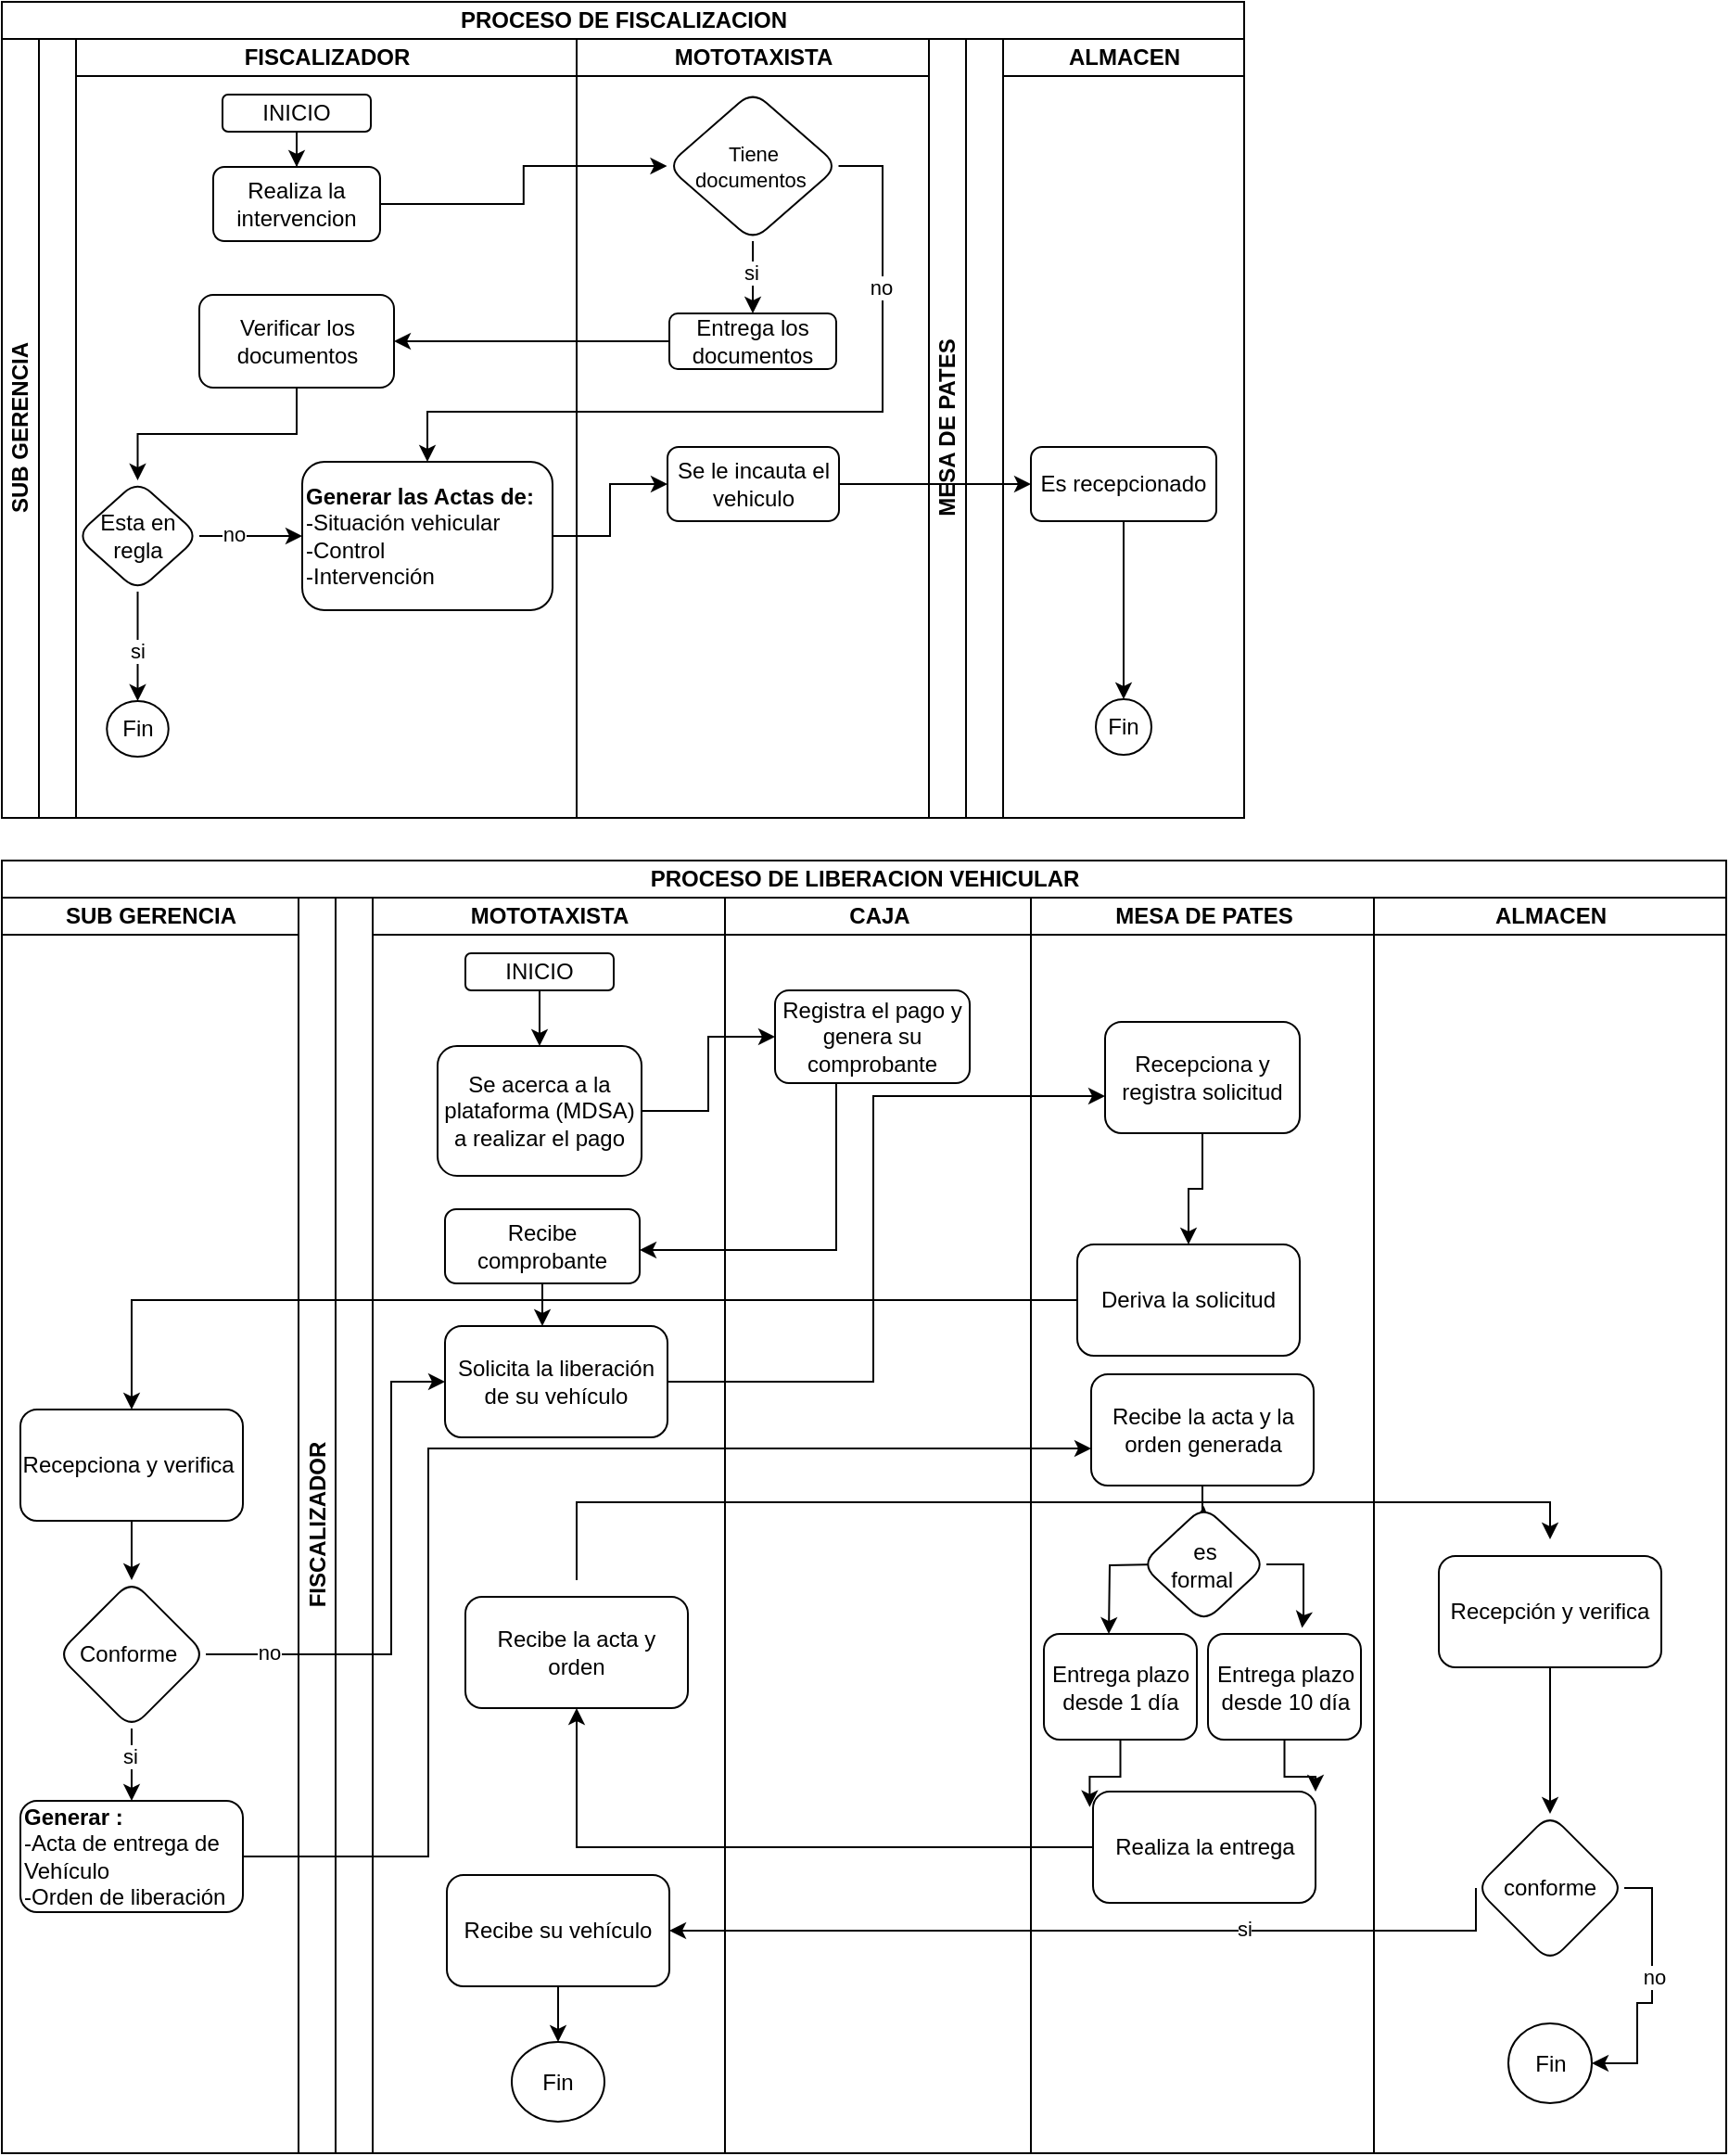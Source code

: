<mxfile version="21.7.5" type="github">
  <diagram id="kgpKYQtTHZ0yAKxKKP6v" name="Page-1">
    <mxGraphModel dx="1595" dy="1918" grid="1" gridSize="10" guides="1" tooltips="1" connect="1" arrows="1" fold="1" page="1" pageScale="1" pageWidth="850" pageHeight="1100" math="0" shadow="0">
      <root>
        <mxCell id="0" />
        <mxCell id="1" parent="0" />
        <mxCell id="HwZoV1itRJIIL3aCf-NI-1" value="PROCESO DE FISCALIZACION" style="swimlane;childLayout=stackLayout;resizeParent=1;resizeParentMax=0;startSize=20;html=1;" vertex="1" parent="1">
          <mxGeometry x="80" y="-1080" width="670" height="440" as="geometry" />
        </mxCell>
        <mxCell id="HwZoV1itRJIIL3aCf-NI-2" value="SUB GERENCIA" style="swimlane;startSize=20;html=1;" vertex="1" collapsed="1" parent="HwZoV1itRJIIL3aCf-NI-1">
          <mxGeometry y="20" width="40" height="420" as="geometry">
            <mxRectangle y="20" width="140" height="420" as="alternateBounds" />
          </mxGeometry>
        </mxCell>
        <mxCell id="HwZoV1itRJIIL3aCf-NI-3" value="FISCALIZADOR" style="swimlane;startSize=20;html=1;" vertex="1" parent="HwZoV1itRJIIL3aCf-NI-1">
          <mxGeometry x="40" y="20" width="270" height="420" as="geometry" />
        </mxCell>
        <mxCell id="HwZoV1itRJIIL3aCf-NI-17" value="" style="edgeStyle=orthogonalEdgeStyle;rounded=0;orthogonalLoop=1;jettySize=auto;html=1;" edge="1" parent="HwZoV1itRJIIL3aCf-NI-3" source="HwZoV1itRJIIL3aCf-NI-12" target="HwZoV1itRJIIL3aCf-NI-16">
          <mxGeometry relative="1" as="geometry" />
        </mxCell>
        <mxCell id="HwZoV1itRJIIL3aCf-NI-12" value="INICIO" style="rounded=1;whiteSpace=wrap;html=1;" vertex="1" parent="HwZoV1itRJIIL3aCf-NI-3">
          <mxGeometry x="79" y="30" width="80" height="20" as="geometry" />
        </mxCell>
        <mxCell id="HwZoV1itRJIIL3aCf-NI-16" value="Realiza la intervencion" style="whiteSpace=wrap;html=1;rounded=1;" vertex="1" parent="HwZoV1itRJIIL3aCf-NI-3">
          <mxGeometry x="74" y="69" width="90" height="40" as="geometry" />
        </mxCell>
        <mxCell id="HwZoV1itRJIIL3aCf-NI-26" value="" style="edgeStyle=orthogonalEdgeStyle;rounded=0;orthogonalLoop=1;jettySize=auto;html=1;" edge="1" parent="HwZoV1itRJIIL3aCf-NI-3" source="HwZoV1itRJIIL3aCf-NI-23" target="HwZoV1itRJIIL3aCf-NI-25">
          <mxGeometry relative="1" as="geometry" />
        </mxCell>
        <mxCell id="HwZoV1itRJIIL3aCf-NI-23" value="Verificar los documentos" style="whiteSpace=wrap;html=1;rounded=1;" vertex="1" parent="HwZoV1itRJIIL3aCf-NI-3">
          <mxGeometry x="66.5" y="138" width="105" height="50" as="geometry" />
        </mxCell>
        <mxCell id="HwZoV1itRJIIL3aCf-NI-38" value="" style="edgeStyle=orthogonalEdgeStyle;rounded=0;orthogonalLoop=1;jettySize=auto;html=1;" edge="1" parent="HwZoV1itRJIIL3aCf-NI-3" source="HwZoV1itRJIIL3aCf-NI-25" target="HwZoV1itRJIIL3aCf-NI-37">
          <mxGeometry relative="1" as="geometry" />
        </mxCell>
        <mxCell id="HwZoV1itRJIIL3aCf-NI-39" value="si" style="edgeLabel;html=1;align=center;verticalAlign=middle;resizable=0;points=[];" vertex="1" connectable="0" parent="HwZoV1itRJIIL3aCf-NI-38">
          <mxGeometry x="0.072" y="-1" relative="1" as="geometry">
            <mxPoint as="offset" />
          </mxGeometry>
        </mxCell>
        <mxCell id="HwZoV1itRJIIL3aCf-NI-41" value="" style="edgeStyle=orthogonalEdgeStyle;rounded=0;orthogonalLoop=1;jettySize=auto;html=1;" edge="1" parent="HwZoV1itRJIIL3aCf-NI-3" source="HwZoV1itRJIIL3aCf-NI-25" target="HwZoV1itRJIIL3aCf-NI-40">
          <mxGeometry relative="1" as="geometry" />
        </mxCell>
        <mxCell id="HwZoV1itRJIIL3aCf-NI-42" value="no" style="edgeLabel;html=1;align=center;verticalAlign=middle;resizable=0;points=[];" vertex="1" connectable="0" parent="HwZoV1itRJIIL3aCf-NI-41">
          <mxGeometry x="-0.347" y="1" relative="1" as="geometry">
            <mxPoint as="offset" />
          </mxGeometry>
        </mxCell>
        <mxCell id="HwZoV1itRJIIL3aCf-NI-25" value="Esta en&lt;br&gt;&amp;nbsp;regla&amp;nbsp;" style="rhombus;whiteSpace=wrap;html=1;rounded=1;" vertex="1" parent="HwZoV1itRJIIL3aCf-NI-3">
          <mxGeometry y="238" width="66.5" height="60" as="geometry" />
        </mxCell>
        <mxCell id="HwZoV1itRJIIL3aCf-NI-37" value="Fin" style="ellipse;whiteSpace=wrap;html=1;rounded=1;" vertex="1" parent="HwZoV1itRJIIL3aCf-NI-3">
          <mxGeometry x="16.63" y="357" width="33.25" height="30" as="geometry" />
        </mxCell>
        <mxCell id="HwZoV1itRJIIL3aCf-NI-40" value="&lt;b&gt;Generar las Actas de:&lt;br&gt;&lt;/b&gt;-Situación vehicular&lt;br&gt;-Control&lt;br&gt;-Intervención" style="whiteSpace=wrap;html=1;rounded=1;align=left;" vertex="1" parent="HwZoV1itRJIIL3aCf-NI-3">
          <mxGeometry x="122" y="228" width="135" height="80" as="geometry" />
        </mxCell>
        <mxCell id="HwZoV1itRJIIL3aCf-NI-4" value="MOTOTAXISTA" style="swimlane;startSize=20;html=1;" vertex="1" parent="HwZoV1itRJIIL3aCf-NI-1">
          <mxGeometry x="310" y="20" width="190" height="420" as="geometry" />
        </mxCell>
        <mxCell id="HwZoV1itRJIIL3aCf-NI-18" value="Entrega los documentos" style="whiteSpace=wrap;html=1;rounded=1;" vertex="1" parent="HwZoV1itRJIIL3aCf-NI-4">
          <mxGeometry x="50" y="148" width="90" height="30" as="geometry" />
        </mxCell>
        <mxCell id="HwZoV1itRJIIL3aCf-NI-31" style="edgeStyle=orthogonalEdgeStyle;rounded=0;orthogonalLoop=1;jettySize=auto;html=1;entryX=0.5;entryY=0;entryDx=0;entryDy=0;" edge="1" parent="HwZoV1itRJIIL3aCf-NI-4" source="HwZoV1itRJIIL3aCf-NI-28" target="HwZoV1itRJIIL3aCf-NI-18">
          <mxGeometry relative="1" as="geometry" />
        </mxCell>
        <mxCell id="HwZoV1itRJIIL3aCf-NI-33" value="si" style="edgeLabel;html=1;align=center;verticalAlign=middle;resizable=0;points=[];" vertex="1" connectable="0" parent="HwZoV1itRJIIL3aCf-NI-31">
          <mxGeometry x="-0.137" y="-1" relative="1" as="geometry">
            <mxPoint as="offset" />
          </mxGeometry>
        </mxCell>
        <mxCell id="HwZoV1itRJIIL3aCf-NI-28" value="&lt;font style=&quot;font-size: 11px;&quot;&gt;Tiene documentos&amp;nbsp;&lt;/font&gt;" style="rhombus;whiteSpace=wrap;html=1;rounded=1;fontSize=11;" vertex="1" parent="HwZoV1itRJIIL3aCf-NI-4">
          <mxGeometry x="48.75" y="28" width="92.5" height="81" as="geometry" />
        </mxCell>
        <mxCell id="HwZoV1itRJIIL3aCf-NI-43" value="Se le incauta el vehiculo" style="whiteSpace=wrap;html=1;align=center;rounded=1;" vertex="1" parent="HwZoV1itRJIIL3aCf-NI-4">
          <mxGeometry x="49" y="220" width="92.5" height="40" as="geometry" />
        </mxCell>
        <mxCell id="HwZoV1itRJIIL3aCf-NI-10" value="MESA DE PATES" style="swimlane;startSize=20;html=1;verticalAlign=middle;" vertex="1" collapsed="1" parent="HwZoV1itRJIIL3aCf-NI-1">
          <mxGeometry x="500" y="20" width="40" height="420" as="geometry">
            <mxRectangle x="500" y="20" width="130" height="420" as="alternateBounds" />
          </mxGeometry>
        </mxCell>
        <mxCell id="HwZoV1itRJIIL3aCf-NI-11" value="ALMACEN" style="swimlane;startSize=20;html=1;" vertex="1" parent="HwZoV1itRJIIL3aCf-NI-1">
          <mxGeometry x="540" y="20" width="130" height="420" as="geometry" />
        </mxCell>
        <mxCell id="HwZoV1itRJIIL3aCf-NI-48" value="" style="edgeStyle=orthogonalEdgeStyle;rounded=0;orthogonalLoop=1;jettySize=auto;html=1;" edge="1" parent="HwZoV1itRJIIL3aCf-NI-11" source="HwZoV1itRJIIL3aCf-NI-45" target="HwZoV1itRJIIL3aCf-NI-47">
          <mxGeometry relative="1" as="geometry" />
        </mxCell>
        <mxCell id="HwZoV1itRJIIL3aCf-NI-45" value="Es recepcionado" style="whiteSpace=wrap;html=1;rounded=1;" vertex="1" parent="HwZoV1itRJIIL3aCf-NI-11">
          <mxGeometry x="15" y="220" width="100" height="40" as="geometry" />
        </mxCell>
        <mxCell id="HwZoV1itRJIIL3aCf-NI-47" value="Fin" style="ellipse;whiteSpace=wrap;html=1;rounded=1;" vertex="1" parent="HwZoV1itRJIIL3aCf-NI-11">
          <mxGeometry x="50" y="356" width="30" height="30" as="geometry" />
        </mxCell>
        <mxCell id="HwZoV1itRJIIL3aCf-NI-29" value="" style="edgeStyle=orthogonalEdgeStyle;rounded=0;orthogonalLoop=1;jettySize=auto;html=1;" edge="1" parent="HwZoV1itRJIIL3aCf-NI-1" source="HwZoV1itRJIIL3aCf-NI-16" target="HwZoV1itRJIIL3aCf-NI-28">
          <mxGeometry relative="1" as="geometry" />
        </mxCell>
        <mxCell id="HwZoV1itRJIIL3aCf-NI-32" style="edgeStyle=orthogonalEdgeStyle;rounded=0;orthogonalLoop=1;jettySize=auto;html=1;entryX=1;entryY=0.5;entryDx=0;entryDy=0;" edge="1" parent="HwZoV1itRJIIL3aCf-NI-1" source="HwZoV1itRJIIL3aCf-NI-18" target="HwZoV1itRJIIL3aCf-NI-23">
          <mxGeometry relative="1" as="geometry" />
        </mxCell>
        <mxCell id="HwZoV1itRJIIL3aCf-NI-44" value="" style="edgeStyle=orthogonalEdgeStyle;rounded=0;orthogonalLoop=1;jettySize=auto;html=1;" edge="1" parent="HwZoV1itRJIIL3aCf-NI-1" source="HwZoV1itRJIIL3aCf-NI-40" target="HwZoV1itRJIIL3aCf-NI-43">
          <mxGeometry relative="1" as="geometry" />
        </mxCell>
        <mxCell id="HwZoV1itRJIIL3aCf-NI-46" value="" style="edgeStyle=orthogonalEdgeStyle;rounded=0;orthogonalLoop=1;jettySize=auto;html=1;" edge="1" parent="HwZoV1itRJIIL3aCf-NI-1" source="HwZoV1itRJIIL3aCf-NI-43" target="HwZoV1itRJIIL3aCf-NI-45">
          <mxGeometry relative="1" as="geometry" />
        </mxCell>
        <mxCell id="HwZoV1itRJIIL3aCf-NI-49" style="edgeStyle=orthogonalEdgeStyle;rounded=0;orthogonalLoop=1;jettySize=auto;html=1;entryX=0.5;entryY=0;entryDx=0;entryDy=0;exitX=1;exitY=0.5;exitDx=0;exitDy=0;" edge="1" parent="HwZoV1itRJIIL3aCf-NI-1" source="HwZoV1itRJIIL3aCf-NI-28" target="HwZoV1itRJIIL3aCf-NI-40">
          <mxGeometry relative="1" as="geometry">
            <Array as="points">
              <mxPoint x="475" y="89" />
              <mxPoint x="475" y="221" />
              <mxPoint x="230" y="221" />
            </Array>
          </mxGeometry>
        </mxCell>
        <mxCell id="HwZoV1itRJIIL3aCf-NI-50" value="no" style="edgeLabel;html=1;align=center;verticalAlign=middle;resizable=0;points=[];" vertex="1" connectable="0" parent="HwZoV1itRJIIL3aCf-NI-49">
          <mxGeometry x="-0.586" y="-1" relative="1" as="geometry">
            <mxPoint as="offset" />
          </mxGeometry>
        </mxCell>
        <mxCell id="HwZoV1itRJIIL3aCf-NI-51" value="PROCESO DE LIBERACION VEHICULAR" style="swimlane;childLayout=stackLayout;resizeParent=1;resizeParentMax=0;startSize=20;html=1;" vertex="1" parent="1">
          <mxGeometry x="80" y="-617" width="930" height="697" as="geometry" />
        </mxCell>
        <mxCell id="HwZoV1itRJIIL3aCf-NI-52" value="SUB GERENCIA" style="swimlane;startSize=20;html=1;" vertex="1" parent="HwZoV1itRJIIL3aCf-NI-51">
          <mxGeometry y="20" width="160" height="677" as="geometry">
            <mxRectangle y="20" width="40" height="650" as="alternateBounds" />
          </mxGeometry>
        </mxCell>
        <mxCell id="HwZoV1itRJIIL3aCf-NI-103" value="" style="edgeStyle=orthogonalEdgeStyle;rounded=0;orthogonalLoop=1;jettySize=auto;html=1;" edge="1" parent="HwZoV1itRJIIL3aCf-NI-52" source="HwZoV1itRJIIL3aCf-NI-100" target="HwZoV1itRJIIL3aCf-NI-102">
          <mxGeometry relative="1" as="geometry" />
        </mxCell>
        <mxCell id="HwZoV1itRJIIL3aCf-NI-100" value="Recepciona y verifica&amp;nbsp;" style="whiteSpace=wrap;html=1;rounded=1;" vertex="1" parent="HwZoV1itRJIIL3aCf-NI-52">
          <mxGeometry x="10" y="276" width="120" height="60" as="geometry" />
        </mxCell>
        <mxCell id="HwZoV1itRJIIL3aCf-NI-102" value="Conforme&amp;nbsp;" style="rhombus;whiteSpace=wrap;html=1;rounded=1;" vertex="1" parent="HwZoV1itRJIIL3aCf-NI-52">
          <mxGeometry x="30" y="368" width="80" height="80" as="geometry" />
        </mxCell>
        <mxCell id="HwZoV1itRJIIL3aCf-NI-104" value="&lt;b&gt;Generar :&lt;br&gt;&lt;/b&gt;-Acta de entrega de Vehículo&lt;br&gt;-Orden de liberación" style="whiteSpace=wrap;html=1;rounded=1;align=left;" vertex="1" parent="HwZoV1itRJIIL3aCf-NI-52">
          <mxGeometry x="10" y="487" width="120" height="60" as="geometry" />
        </mxCell>
        <mxCell id="HwZoV1itRJIIL3aCf-NI-105" value="" style="edgeStyle=orthogonalEdgeStyle;rounded=0;orthogonalLoop=1;jettySize=auto;html=1;" edge="1" parent="HwZoV1itRJIIL3aCf-NI-52" source="HwZoV1itRJIIL3aCf-NI-102" target="HwZoV1itRJIIL3aCf-NI-104">
          <mxGeometry relative="1" as="geometry" />
        </mxCell>
        <mxCell id="HwZoV1itRJIIL3aCf-NI-106" value="si" style="edgeLabel;html=1;align=center;verticalAlign=middle;resizable=0;points=[];" vertex="1" connectable="0" parent="HwZoV1itRJIIL3aCf-NI-105">
          <mxGeometry x="-0.281" y="-1" relative="1" as="geometry">
            <mxPoint as="offset" />
          </mxGeometry>
        </mxCell>
        <mxCell id="HwZoV1itRJIIL3aCf-NI-53" value="FISCALIZADOR" style="swimlane;startSize=20;html=1;" vertex="1" collapsed="1" parent="HwZoV1itRJIIL3aCf-NI-51">
          <mxGeometry x="160" y="20" width="40" height="677" as="geometry">
            <mxRectangle x="40" y="20" width="270" height="420" as="alternateBounds" />
          </mxGeometry>
        </mxCell>
        <mxCell id="HwZoV1itRJIIL3aCf-NI-66" value="MOTOTAXISTA" style="swimlane;startSize=20;html=1;" vertex="1" parent="HwZoV1itRJIIL3aCf-NI-51">
          <mxGeometry x="200" y="20" width="190" height="677" as="geometry" />
        </mxCell>
        <mxCell id="HwZoV1itRJIIL3aCf-NI-89" value="" style="edgeStyle=orthogonalEdgeStyle;rounded=0;orthogonalLoop=1;jettySize=auto;html=1;" edge="1" parent="HwZoV1itRJIIL3aCf-NI-66" source="HwZoV1itRJIIL3aCf-NI-83" target="HwZoV1itRJIIL3aCf-NI-88">
          <mxGeometry relative="1" as="geometry" />
        </mxCell>
        <mxCell id="HwZoV1itRJIIL3aCf-NI-83" value="INICIO" style="rounded=1;whiteSpace=wrap;html=1;" vertex="1" parent="HwZoV1itRJIIL3aCf-NI-66">
          <mxGeometry x="50" y="30" width="80" height="20" as="geometry" />
        </mxCell>
        <mxCell id="HwZoV1itRJIIL3aCf-NI-88" value="Se acerca a la plataforma (MDSA) a realizar el pago" style="whiteSpace=wrap;html=1;rounded=1;" vertex="1" parent="HwZoV1itRJIIL3aCf-NI-66">
          <mxGeometry x="35" y="80" width="110" height="70" as="geometry" />
        </mxCell>
        <mxCell id="HwZoV1itRJIIL3aCf-NI-92" value="Recibe &lt;br&gt;comprobante" style="whiteSpace=wrap;html=1;rounded=1;" vertex="1" parent="HwZoV1itRJIIL3aCf-NI-66">
          <mxGeometry x="39" y="168" width="105" height="40" as="geometry" />
        </mxCell>
        <mxCell id="HwZoV1itRJIIL3aCf-NI-94" value="Solicita la liberación de su vehículo" style="whiteSpace=wrap;html=1;rounded=1;" vertex="1" parent="HwZoV1itRJIIL3aCf-NI-66">
          <mxGeometry x="39" y="231" width="120" height="60" as="geometry" />
        </mxCell>
        <mxCell id="HwZoV1itRJIIL3aCf-NI-95" value="" style="edgeStyle=orthogonalEdgeStyle;rounded=0;orthogonalLoop=1;jettySize=auto;html=1;" edge="1" parent="HwZoV1itRJIIL3aCf-NI-66" source="HwZoV1itRJIIL3aCf-NI-92" target="HwZoV1itRJIIL3aCf-NI-94">
          <mxGeometry relative="1" as="geometry">
            <Array as="points">
              <mxPoint x="91" y="290" />
            </Array>
          </mxGeometry>
        </mxCell>
        <mxCell id="HwZoV1itRJIIL3aCf-NI-117" value="" style="edgeStyle=orthogonalEdgeStyle;rounded=0;orthogonalLoop=1;jettySize=auto;html=1;" edge="1" parent="HwZoV1itRJIIL3aCf-NI-66" source="HwZoV1itRJIIL3aCf-NI-113" target="HwZoV1itRJIIL3aCf-NI-116">
          <mxGeometry relative="1" as="geometry" />
        </mxCell>
        <mxCell id="HwZoV1itRJIIL3aCf-NI-113" value="Recibe su vehículo" style="whiteSpace=wrap;html=1;rounded=1;" vertex="1" parent="HwZoV1itRJIIL3aCf-NI-66">
          <mxGeometry x="40" y="527" width="120" height="60" as="geometry" />
        </mxCell>
        <mxCell id="HwZoV1itRJIIL3aCf-NI-116" value="Fin" style="ellipse;whiteSpace=wrap;html=1;rounded=1;" vertex="1" parent="HwZoV1itRJIIL3aCf-NI-66">
          <mxGeometry x="75" y="617" width="50" height="43" as="geometry" />
        </mxCell>
        <mxCell id="HwZoV1itRJIIL3aCf-NI-127" value="Recibe la acta y orden" style="whiteSpace=wrap;html=1;rounded=1;" vertex="1" parent="HwZoV1itRJIIL3aCf-NI-66">
          <mxGeometry x="50" y="377" width="120" height="60" as="geometry" />
        </mxCell>
        <mxCell id="HwZoV1itRJIIL3aCf-NI-72" value="CAJA" style="swimlane;startSize=20;html=1;verticalAlign=middle;" vertex="1" parent="HwZoV1itRJIIL3aCf-NI-51">
          <mxGeometry x="390" y="20" width="165" height="677" as="geometry">
            <mxRectangle x="500" y="20" width="40" height="420" as="alternateBounds" />
          </mxGeometry>
        </mxCell>
        <mxCell id="HwZoV1itRJIIL3aCf-NI-90" value="Registra el pago y genera su comprobante" style="whiteSpace=wrap;html=1;rounded=1;" vertex="1" parent="HwZoV1itRJIIL3aCf-NI-72">
          <mxGeometry x="27" y="50" width="105" height="50" as="geometry" />
        </mxCell>
        <mxCell id="HwZoV1itRJIIL3aCf-NI-140" style="edgeStyle=orthogonalEdgeStyle;rounded=0;orthogonalLoop=1;jettySize=auto;html=1;entryX=0.5;entryY=0;entryDx=0;entryDy=0;" edge="1" parent="HwZoV1itRJIIL3aCf-NI-72">
          <mxGeometry relative="1" as="geometry">
            <mxPoint x="-80" y="368" as="sourcePoint" />
            <mxPoint x="445" y="346" as="targetPoint" />
            <Array as="points">
              <mxPoint x="-80" y="326" />
              <mxPoint x="445" y="326" />
            </Array>
          </mxGeometry>
        </mxCell>
        <mxCell id="HwZoV1itRJIIL3aCf-NI-73" value="MESA DE PATES" style="swimlane;startSize=20;html=1;" vertex="1" parent="HwZoV1itRJIIL3aCf-NI-51">
          <mxGeometry x="555" y="20" width="185" height="677" as="geometry" />
        </mxCell>
        <mxCell id="HwZoV1itRJIIL3aCf-NI-99" value="" style="edgeStyle=orthogonalEdgeStyle;rounded=0;orthogonalLoop=1;jettySize=auto;html=1;" edge="1" parent="HwZoV1itRJIIL3aCf-NI-73" source="HwZoV1itRJIIL3aCf-NI-96" target="HwZoV1itRJIIL3aCf-NI-98">
          <mxGeometry relative="1" as="geometry" />
        </mxCell>
        <mxCell id="HwZoV1itRJIIL3aCf-NI-96" value="Recepciona y registra solicitud" style="whiteSpace=wrap;html=1;rounded=1;" vertex="1" parent="HwZoV1itRJIIL3aCf-NI-73">
          <mxGeometry x="40" y="67" width="105" height="60" as="geometry" />
        </mxCell>
        <mxCell id="HwZoV1itRJIIL3aCf-NI-98" value="Deriva la solicitud" style="whiteSpace=wrap;html=1;rounded=1;" vertex="1" parent="HwZoV1itRJIIL3aCf-NI-73">
          <mxGeometry x="25" y="187" width="120" height="60" as="geometry" />
        </mxCell>
        <mxCell id="HwZoV1itRJIIL3aCf-NI-130" value="" style="edgeStyle=orthogonalEdgeStyle;rounded=0;orthogonalLoop=1;jettySize=auto;html=1;" edge="1" parent="HwZoV1itRJIIL3aCf-NI-73" source="HwZoV1itRJIIL3aCf-NI-107" target="HwZoV1itRJIIL3aCf-NI-129">
          <mxGeometry relative="1" as="geometry" />
        </mxCell>
        <mxCell id="HwZoV1itRJIIL3aCf-NI-107" value="Recibe la acta y la orden generada" style="whiteSpace=wrap;html=1;align=center;rounded=1;" vertex="1" parent="HwZoV1itRJIIL3aCf-NI-73">
          <mxGeometry x="32.5" y="257" width="120" height="60" as="geometry" />
        </mxCell>
        <mxCell id="HwZoV1itRJIIL3aCf-NI-125" value="Realiza la entrega" style="whiteSpace=wrap;html=1;rounded=1;" vertex="1" parent="HwZoV1itRJIIL3aCf-NI-73">
          <mxGeometry x="33.5" y="482" width="120" height="60" as="geometry" />
        </mxCell>
        <mxCell id="HwZoV1itRJIIL3aCf-NI-133" style="edgeStyle=orthogonalEdgeStyle;rounded=0;orthogonalLoop=1;jettySize=auto;html=1;exitX=0;exitY=0.5;exitDx=0;exitDy=0;" edge="1" parent="HwZoV1itRJIIL3aCf-NI-73">
          <mxGeometry relative="1" as="geometry">
            <mxPoint x="68.5" y="359.5" as="sourcePoint" />
            <mxPoint x="42" y="397" as="targetPoint" />
          </mxGeometry>
        </mxCell>
        <mxCell id="HwZoV1itRJIIL3aCf-NI-135" style="edgeStyle=orthogonalEdgeStyle;rounded=0;orthogonalLoop=1;jettySize=auto;html=1;entryX=0.615;entryY=-0.056;entryDx=0;entryDy=0;entryPerimeter=0;" edge="1" parent="HwZoV1itRJIIL3aCf-NI-73" source="HwZoV1itRJIIL3aCf-NI-129" target="HwZoV1itRJIIL3aCf-NI-134">
          <mxGeometry relative="1" as="geometry">
            <mxPoint x="145" y="387" as="targetPoint" />
            <Array as="points">
              <mxPoint x="147" y="360" />
              <mxPoint x="147" y="388" />
              <mxPoint x="146" y="388" />
            </Array>
          </mxGeometry>
        </mxCell>
        <mxCell id="HwZoV1itRJIIL3aCf-NI-129" value="es &lt;br&gt;formal&amp;nbsp;" style="rhombus;whiteSpace=wrap;html=1;rounded=1;" vertex="1" parent="HwZoV1itRJIIL3aCf-NI-73">
          <mxGeometry x="59.5" y="328" width="67.5" height="63" as="geometry" />
        </mxCell>
        <mxCell id="HwZoV1itRJIIL3aCf-NI-139" style="edgeStyle=orthogonalEdgeStyle;rounded=0;orthogonalLoop=1;jettySize=auto;html=1;entryX=-0.015;entryY=0.139;entryDx=0;entryDy=0;entryPerimeter=0;" edge="1" parent="HwZoV1itRJIIL3aCf-NI-73" source="HwZoV1itRJIIL3aCf-NI-131" target="HwZoV1itRJIIL3aCf-NI-125">
          <mxGeometry relative="1" as="geometry" />
        </mxCell>
        <mxCell id="HwZoV1itRJIIL3aCf-NI-131" value="Entrega plazo &lt;br&gt;desde 1 día" style="whiteSpace=wrap;html=1;rounded=1;" vertex="1" parent="HwZoV1itRJIIL3aCf-NI-73">
          <mxGeometry x="7" y="397" width="82.5" height="57" as="geometry" />
        </mxCell>
        <mxCell id="HwZoV1itRJIIL3aCf-NI-138" style="edgeStyle=orthogonalEdgeStyle;rounded=0;orthogonalLoop=1;jettySize=auto;html=1;entryX=1;entryY=0;entryDx=0;entryDy=0;" edge="1" parent="HwZoV1itRJIIL3aCf-NI-73" source="HwZoV1itRJIIL3aCf-NI-134" target="HwZoV1itRJIIL3aCf-NI-125">
          <mxGeometry relative="1" as="geometry" />
        </mxCell>
        <mxCell id="HwZoV1itRJIIL3aCf-NI-134" value="Entrega plazo &lt;br&gt;desde 10 día" style="whiteSpace=wrap;html=1;rounded=1;" vertex="1" parent="HwZoV1itRJIIL3aCf-NI-73">
          <mxGeometry x="95.5" y="397" width="82.5" height="57" as="geometry" />
        </mxCell>
        <mxCell id="HwZoV1itRJIIL3aCf-NI-86" value="ALMACEN" style="swimlane;startSize=20;html=1;" vertex="1" parent="HwZoV1itRJIIL3aCf-NI-51">
          <mxGeometry x="740" y="20" width="190" height="677" as="geometry">
            <mxRectangle x="670" y="20" width="40" height="670" as="alternateBounds" />
          </mxGeometry>
        </mxCell>
        <mxCell id="HwZoV1itRJIIL3aCf-NI-112" value="" style="edgeStyle=orthogonalEdgeStyle;rounded=0;orthogonalLoop=1;jettySize=auto;html=1;" edge="1" parent="HwZoV1itRJIIL3aCf-NI-86" source="HwZoV1itRJIIL3aCf-NI-109" target="HwZoV1itRJIIL3aCf-NI-111">
          <mxGeometry relative="1" as="geometry" />
        </mxCell>
        <mxCell id="HwZoV1itRJIIL3aCf-NI-109" value="Recepción y verifica" style="whiteSpace=wrap;html=1;rounded=1;" vertex="1" parent="HwZoV1itRJIIL3aCf-NI-86">
          <mxGeometry x="35" y="355" width="120" height="60" as="geometry" />
        </mxCell>
        <mxCell id="HwZoV1itRJIIL3aCf-NI-119" value="" style="edgeStyle=orthogonalEdgeStyle;rounded=0;orthogonalLoop=1;jettySize=auto;html=1;" edge="1" parent="HwZoV1itRJIIL3aCf-NI-86" source="HwZoV1itRJIIL3aCf-NI-111" target="HwZoV1itRJIIL3aCf-NI-118">
          <mxGeometry relative="1" as="geometry">
            <Array as="points">
              <mxPoint x="150" y="534" />
              <mxPoint x="150" y="596" />
              <mxPoint x="142" y="596" />
            </Array>
          </mxGeometry>
        </mxCell>
        <mxCell id="HwZoV1itRJIIL3aCf-NI-120" value="no" style="edgeLabel;html=1;align=center;verticalAlign=middle;resizable=0;points=[];" vertex="1" connectable="0" parent="HwZoV1itRJIIL3aCf-NI-119">
          <mxGeometry x="-0.114" y="1" relative="1" as="geometry">
            <mxPoint as="offset" />
          </mxGeometry>
        </mxCell>
        <mxCell id="HwZoV1itRJIIL3aCf-NI-111" value="conforme" style="rhombus;whiteSpace=wrap;html=1;rounded=1;" vertex="1" parent="HwZoV1itRJIIL3aCf-NI-86">
          <mxGeometry x="55" y="494" width="80" height="80" as="geometry" />
        </mxCell>
        <mxCell id="HwZoV1itRJIIL3aCf-NI-118" value="Fin" style="ellipse;whiteSpace=wrap;html=1;rounded=1;" vertex="1" parent="HwZoV1itRJIIL3aCf-NI-86">
          <mxGeometry x="72.5" y="607" width="45" height="43" as="geometry" />
        </mxCell>
        <mxCell id="HwZoV1itRJIIL3aCf-NI-91" value="" style="edgeStyle=orthogonalEdgeStyle;rounded=0;orthogonalLoop=1;jettySize=auto;html=1;" edge="1" parent="HwZoV1itRJIIL3aCf-NI-51" source="HwZoV1itRJIIL3aCf-NI-88" target="HwZoV1itRJIIL3aCf-NI-90">
          <mxGeometry relative="1" as="geometry" />
        </mxCell>
        <mxCell id="HwZoV1itRJIIL3aCf-NI-93" value="" style="edgeStyle=orthogonalEdgeStyle;rounded=0;orthogonalLoop=1;jettySize=auto;html=1;" edge="1" parent="HwZoV1itRJIIL3aCf-NI-51" source="HwZoV1itRJIIL3aCf-NI-90" target="HwZoV1itRJIIL3aCf-NI-92">
          <mxGeometry relative="1" as="geometry">
            <Array as="points">
              <mxPoint x="450" y="210" />
            </Array>
          </mxGeometry>
        </mxCell>
        <mxCell id="HwZoV1itRJIIL3aCf-NI-97" value="" style="edgeStyle=orthogonalEdgeStyle;rounded=0;orthogonalLoop=1;jettySize=auto;html=1;" edge="1" parent="HwZoV1itRJIIL3aCf-NI-51" source="HwZoV1itRJIIL3aCf-NI-94" target="HwZoV1itRJIIL3aCf-NI-96">
          <mxGeometry relative="1" as="geometry">
            <Array as="points">
              <mxPoint x="470" y="281" />
              <mxPoint x="470" y="127" />
            </Array>
          </mxGeometry>
        </mxCell>
        <mxCell id="HwZoV1itRJIIL3aCf-NI-101" value="" style="edgeStyle=orthogonalEdgeStyle;rounded=0;orthogonalLoop=1;jettySize=auto;html=1;" edge="1" parent="HwZoV1itRJIIL3aCf-NI-51" source="HwZoV1itRJIIL3aCf-NI-98" target="HwZoV1itRJIIL3aCf-NI-100">
          <mxGeometry relative="1" as="geometry" />
        </mxCell>
        <mxCell id="HwZoV1itRJIIL3aCf-NI-108" value="" style="edgeStyle=orthogonalEdgeStyle;rounded=0;orthogonalLoop=1;jettySize=auto;html=1;" edge="1" parent="HwZoV1itRJIIL3aCf-NI-51" source="HwZoV1itRJIIL3aCf-NI-104" target="HwZoV1itRJIIL3aCf-NI-107">
          <mxGeometry relative="1" as="geometry">
            <Array as="points">
              <mxPoint x="230" y="537" />
              <mxPoint x="230" y="317" />
            </Array>
          </mxGeometry>
        </mxCell>
        <mxCell id="HwZoV1itRJIIL3aCf-NI-114" value="" style="edgeStyle=orthogonalEdgeStyle;rounded=0;orthogonalLoop=1;jettySize=auto;html=1;exitX=0;exitY=0.5;exitDx=0;exitDy=0;" edge="1" parent="HwZoV1itRJIIL3aCf-NI-51" source="HwZoV1itRJIIL3aCf-NI-111" target="HwZoV1itRJIIL3aCf-NI-113">
          <mxGeometry relative="1" as="geometry">
            <Array as="points">
              <mxPoint x="795" y="577" />
            </Array>
          </mxGeometry>
        </mxCell>
        <mxCell id="HwZoV1itRJIIL3aCf-NI-115" value="si" style="edgeLabel;html=1;align=center;verticalAlign=middle;resizable=0;points=[];" vertex="1" connectable="0" parent="HwZoV1itRJIIL3aCf-NI-114">
          <mxGeometry x="-0.352" y="-1" relative="1" as="geometry">
            <mxPoint as="offset" />
          </mxGeometry>
        </mxCell>
        <mxCell id="HwZoV1itRJIIL3aCf-NI-121" style="edgeStyle=orthogonalEdgeStyle;rounded=0;orthogonalLoop=1;jettySize=auto;html=1;entryX=0;entryY=0.5;entryDx=0;entryDy=0;" edge="1" parent="HwZoV1itRJIIL3aCf-NI-51" source="HwZoV1itRJIIL3aCf-NI-102" target="HwZoV1itRJIIL3aCf-NI-94">
          <mxGeometry relative="1" as="geometry">
            <Array as="points">
              <mxPoint x="210" y="428" />
              <mxPoint x="210" y="281" />
            </Array>
          </mxGeometry>
        </mxCell>
        <mxCell id="HwZoV1itRJIIL3aCf-NI-122" value="no" style="edgeLabel;html=1;align=center;verticalAlign=middle;resizable=0;points=[];" vertex="1" connectable="0" parent="HwZoV1itRJIIL3aCf-NI-121">
          <mxGeometry x="-0.756" y="1" relative="1" as="geometry">
            <mxPoint as="offset" />
          </mxGeometry>
        </mxCell>
        <mxCell id="HwZoV1itRJIIL3aCf-NI-128" value="" style="edgeStyle=orthogonalEdgeStyle;rounded=0;orthogonalLoop=1;jettySize=auto;html=1;" edge="1" parent="HwZoV1itRJIIL3aCf-NI-51" source="HwZoV1itRJIIL3aCf-NI-125" target="HwZoV1itRJIIL3aCf-NI-127">
          <mxGeometry relative="1" as="geometry" />
        </mxCell>
      </root>
    </mxGraphModel>
  </diagram>
</mxfile>
